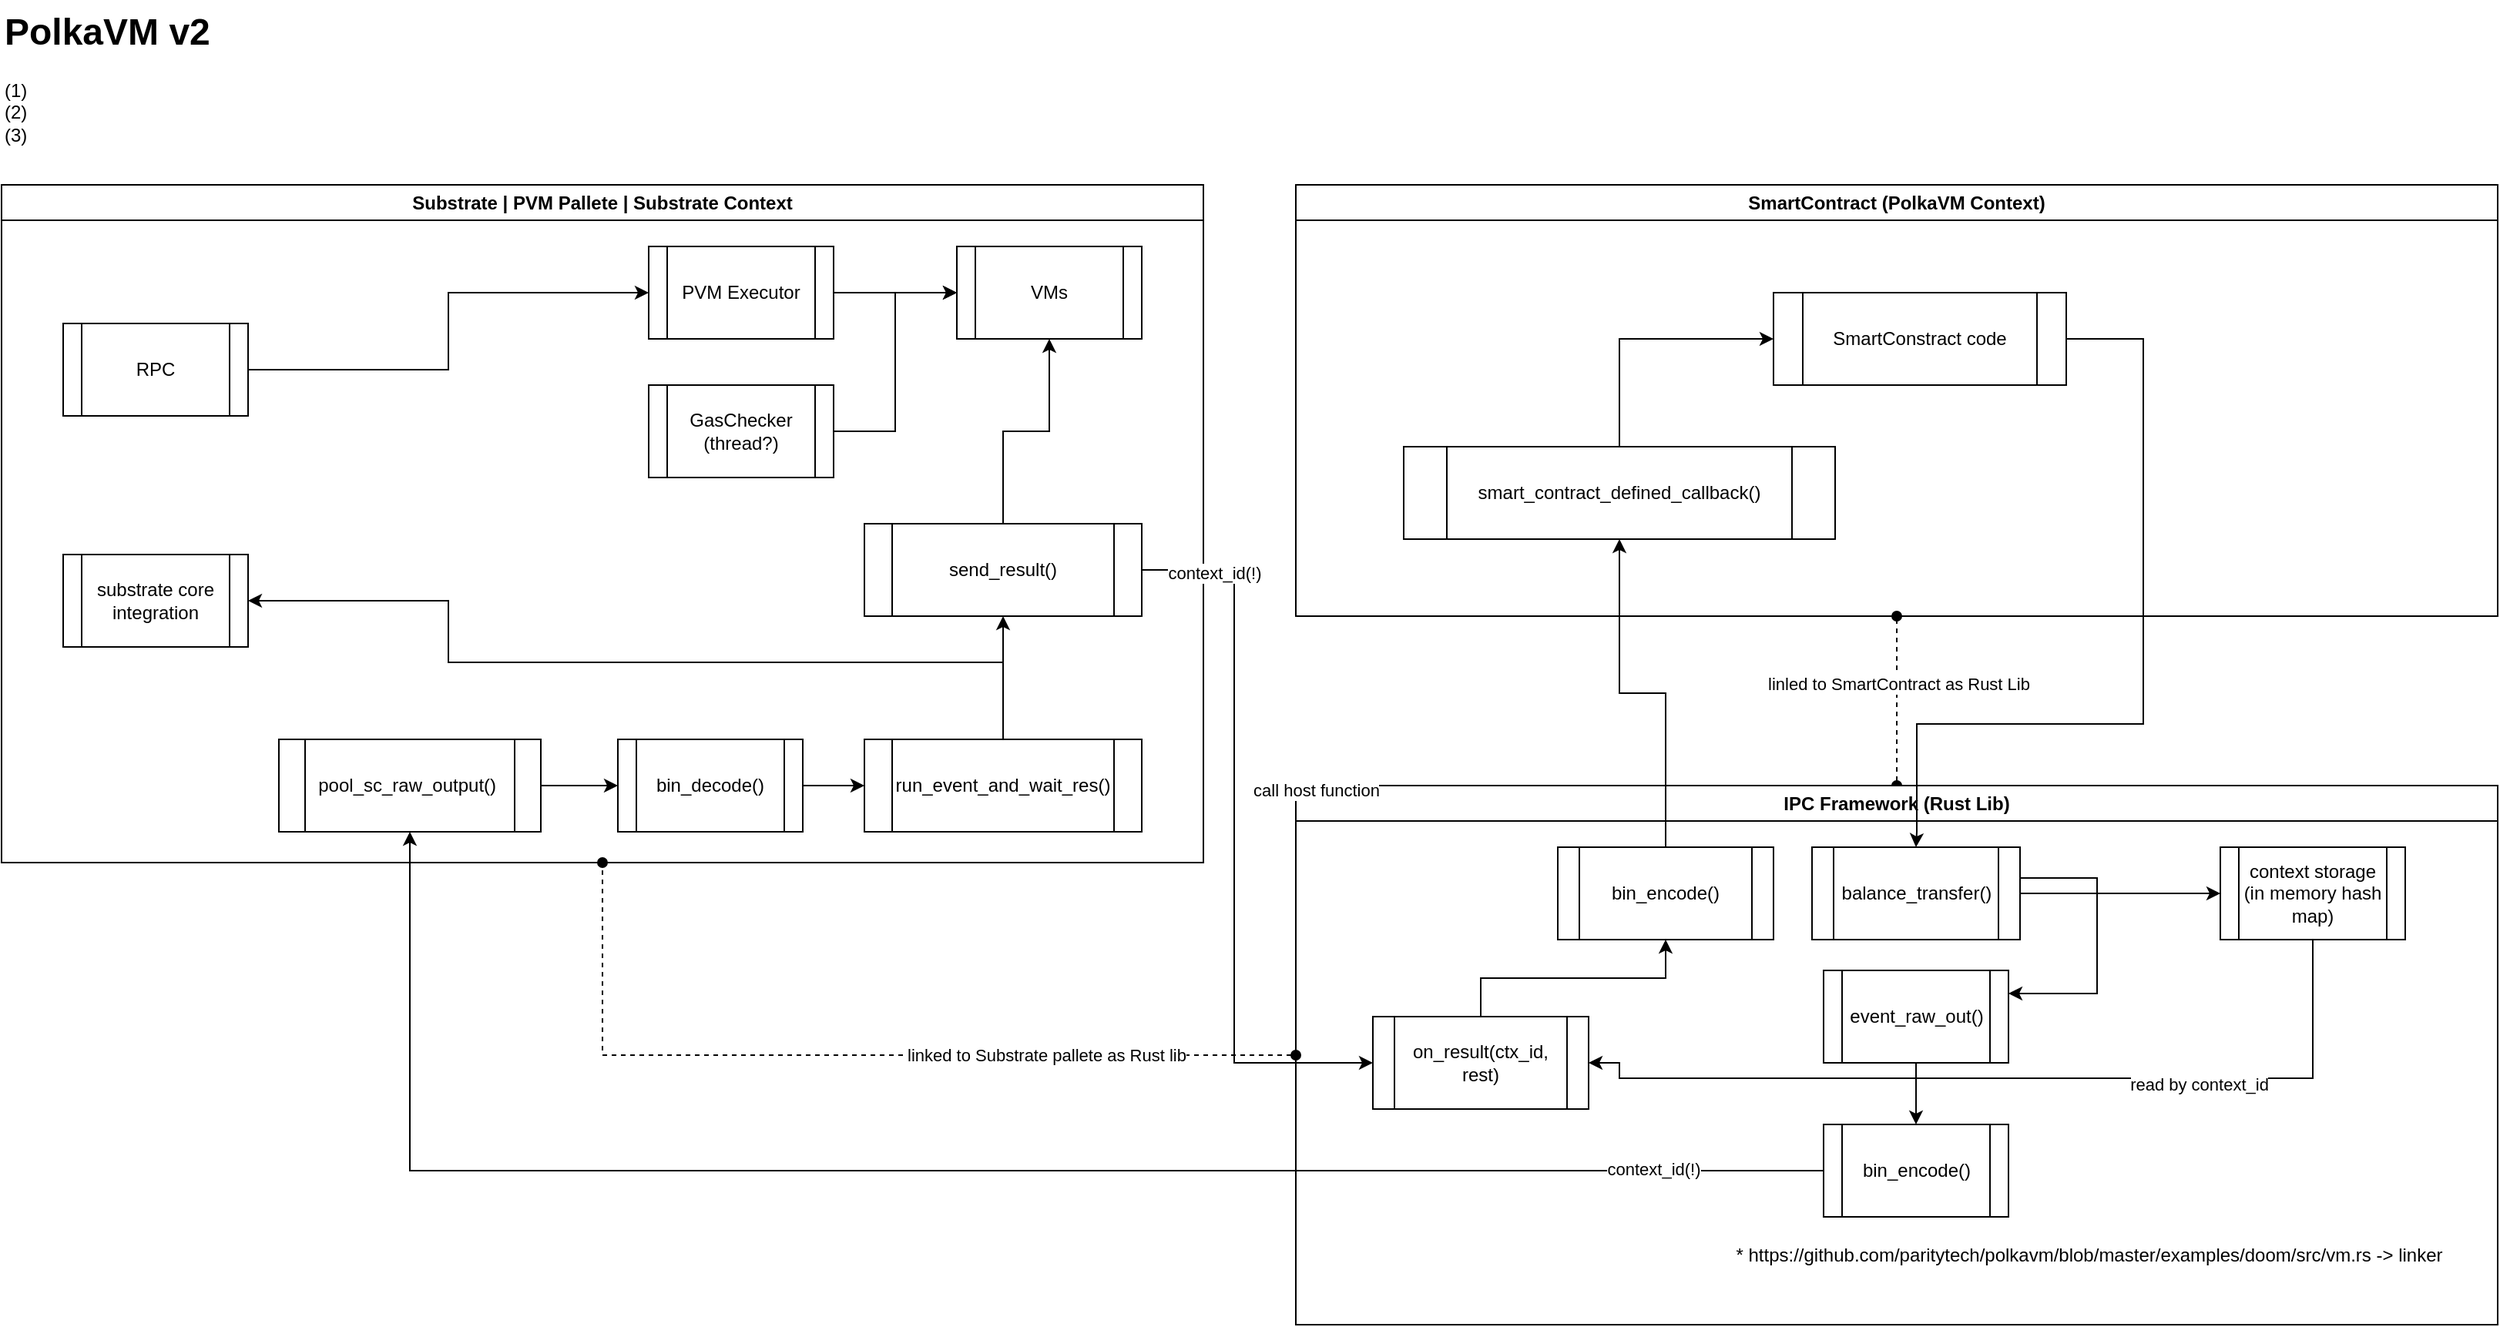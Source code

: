 <mxfile version="24.7.17">
  <diagram name="Page-1" id="Jh_l0GolnanbJkZAycdI">
    <mxGraphModel dx="1080" dy="813" grid="1" gridSize="10" guides="1" tooltips="1" connect="1" arrows="1" fold="1" page="1" pageScale="1" pageWidth="850" pageHeight="1100" math="0" shadow="0">
      <root>
        <mxCell id="0" />
        <mxCell id="1" parent="0" />
        <mxCell id="G2wznPxmLRQx4ZCRrMyh-1" value="&lt;h1 style=&quot;margin-top: 0px;&quot;&gt;PolkaVM v2&lt;/h1&gt;&lt;p&gt;(1)&lt;br&gt;(2)&lt;br&gt;(3)&lt;/p&gt;" style="text;html=1;whiteSpace=wrap;overflow=hidden;rounded=0;" vertex="1" parent="1">
          <mxGeometry x="40" y="40" width="760" height="120" as="geometry" />
        </mxCell>
        <mxCell id="G2wznPxmLRQx4ZCRrMyh-2" value="Substrate | PVM Pallete | Substrate Context" style="swimlane;whiteSpace=wrap;html=1;" vertex="1" parent="1">
          <mxGeometry x="40" y="160" width="780" height="440" as="geometry" />
        </mxCell>
        <mxCell id="G2wznPxmLRQx4ZCRrMyh-35" style="edgeStyle=orthogonalEdgeStyle;rounded=0;orthogonalLoop=1;jettySize=auto;html=1;entryX=0;entryY=0.5;entryDx=0;entryDy=0;" edge="1" parent="G2wznPxmLRQx4ZCRrMyh-2" source="G2wznPxmLRQx4ZCRrMyh-6" target="G2wznPxmLRQx4ZCRrMyh-8">
          <mxGeometry relative="1" as="geometry">
            <Array as="points">
              <mxPoint x="290" y="120" />
              <mxPoint x="290" y="70" />
            </Array>
          </mxGeometry>
        </mxCell>
        <mxCell id="G2wznPxmLRQx4ZCRrMyh-6" value="RPC" style="shape=process;whiteSpace=wrap;html=1;backgroundOutline=1;" vertex="1" parent="G2wznPxmLRQx4ZCRrMyh-2">
          <mxGeometry x="40" y="90" width="120" height="60" as="geometry" />
        </mxCell>
        <mxCell id="G2wznPxmLRQx4ZCRrMyh-33" style="edgeStyle=orthogonalEdgeStyle;rounded=0;orthogonalLoop=1;jettySize=auto;html=1;entryX=0;entryY=0.5;entryDx=0;entryDy=0;" edge="1" parent="G2wznPxmLRQx4ZCRrMyh-2" source="G2wznPxmLRQx4ZCRrMyh-7" target="G2wznPxmLRQx4ZCRrMyh-32">
          <mxGeometry relative="1" as="geometry" />
        </mxCell>
        <mxCell id="G2wznPxmLRQx4ZCRrMyh-7" value="GasChecker (thread?)" style="shape=process;whiteSpace=wrap;html=1;backgroundOutline=1;" vertex="1" parent="G2wznPxmLRQx4ZCRrMyh-2">
          <mxGeometry x="420" y="130" width="120" height="60" as="geometry" />
        </mxCell>
        <mxCell id="G2wznPxmLRQx4ZCRrMyh-34" style="edgeStyle=orthogonalEdgeStyle;rounded=0;orthogonalLoop=1;jettySize=auto;html=1;" edge="1" parent="G2wznPxmLRQx4ZCRrMyh-2" source="G2wznPxmLRQx4ZCRrMyh-8" target="G2wznPxmLRQx4ZCRrMyh-32">
          <mxGeometry relative="1" as="geometry" />
        </mxCell>
        <mxCell id="G2wznPxmLRQx4ZCRrMyh-8" value="PVM Executor" style="shape=process;whiteSpace=wrap;html=1;backgroundOutline=1;" vertex="1" parent="G2wznPxmLRQx4ZCRrMyh-2">
          <mxGeometry x="420" y="40" width="120" height="60" as="geometry" />
        </mxCell>
        <mxCell id="G2wznPxmLRQx4ZCRrMyh-20" style="edgeStyle=orthogonalEdgeStyle;rounded=0;orthogonalLoop=1;jettySize=auto;html=1;" edge="1" parent="G2wznPxmLRQx4ZCRrMyh-2" source="G2wznPxmLRQx4ZCRrMyh-15" target="G2wznPxmLRQx4ZCRrMyh-19">
          <mxGeometry relative="1" as="geometry" />
        </mxCell>
        <mxCell id="G2wznPxmLRQx4ZCRrMyh-15" value="pool_sc_raw_output()&amp;nbsp;" style="shape=process;whiteSpace=wrap;html=1;backgroundOutline=1;" vertex="1" parent="G2wznPxmLRQx4ZCRrMyh-2">
          <mxGeometry x="180" y="360" width="170" height="60" as="geometry" />
        </mxCell>
        <mxCell id="G2wznPxmLRQx4ZCRrMyh-22" style="edgeStyle=orthogonalEdgeStyle;rounded=0;orthogonalLoop=1;jettySize=auto;html=1;entryX=0;entryY=0.5;entryDx=0;entryDy=0;" edge="1" parent="G2wznPxmLRQx4ZCRrMyh-2" source="G2wznPxmLRQx4ZCRrMyh-19" target="G2wznPxmLRQx4ZCRrMyh-21">
          <mxGeometry relative="1" as="geometry" />
        </mxCell>
        <mxCell id="G2wznPxmLRQx4ZCRrMyh-19" value="bin_decode()" style="shape=process;whiteSpace=wrap;html=1;backgroundOutline=1;" vertex="1" parent="G2wznPxmLRQx4ZCRrMyh-2">
          <mxGeometry x="400" y="360" width="120" height="60" as="geometry" />
        </mxCell>
        <mxCell id="G2wznPxmLRQx4ZCRrMyh-30" style="edgeStyle=orthogonalEdgeStyle;rounded=0;orthogonalLoop=1;jettySize=auto;html=1;entryX=1;entryY=0.5;entryDx=0;entryDy=0;" edge="1" parent="G2wznPxmLRQx4ZCRrMyh-2" source="G2wznPxmLRQx4ZCRrMyh-21" target="G2wznPxmLRQx4ZCRrMyh-28">
          <mxGeometry relative="1" as="geometry">
            <Array as="points">
              <mxPoint x="650" y="310" />
              <mxPoint x="290" y="310" />
              <mxPoint x="290" y="270" />
            </Array>
          </mxGeometry>
        </mxCell>
        <mxCell id="G2wznPxmLRQx4ZCRrMyh-31" style="edgeStyle=orthogonalEdgeStyle;rounded=0;orthogonalLoop=1;jettySize=auto;html=1;" edge="1" parent="G2wznPxmLRQx4ZCRrMyh-2" source="G2wznPxmLRQx4ZCRrMyh-21" target="G2wznPxmLRQx4ZCRrMyh-25">
          <mxGeometry relative="1" as="geometry" />
        </mxCell>
        <mxCell id="G2wznPxmLRQx4ZCRrMyh-21" value="run_event_and_wait_res()" style="shape=process;whiteSpace=wrap;html=1;backgroundOutline=1;" vertex="1" parent="G2wznPxmLRQx4ZCRrMyh-2">
          <mxGeometry x="560" y="360" width="180" height="60" as="geometry" />
        </mxCell>
        <mxCell id="G2wznPxmLRQx4ZCRrMyh-28" value="substrate core integration" style="shape=process;whiteSpace=wrap;html=1;backgroundOutline=1;" vertex="1" parent="G2wznPxmLRQx4ZCRrMyh-2">
          <mxGeometry x="40" y="240" width="120" height="60" as="geometry" />
        </mxCell>
        <mxCell id="G2wznPxmLRQx4ZCRrMyh-36" style="edgeStyle=orthogonalEdgeStyle;rounded=0;orthogonalLoop=1;jettySize=auto;html=1;entryX=0.5;entryY=1;entryDx=0;entryDy=0;" edge="1" parent="G2wznPxmLRQx4ZCRrMyh-2" source="G2wznPxmLRQx4ZCRrMyh-25" target="G2wznPxmLRQx4ZCRrMyh-32">
          <mxGeometry relative="1" as="geometry" />
        </mxCell>
        <mxCell id="G2wznPxmLRQx4ZCRrMyh-25" value="send_result()" style="shape=process;whiteSpace=wrap;html=1;backgroundOutline=1;" vertex="1" parent="G2wznPxmLRQx4ZCRrMyh-2">
          <mxGeometry x="560" y="220" width="180" height="60" as="geometry" />
        </mxCell>
        <mxCell id="G2wznPxmLRQx4ZCRrMyh-32" value="VMs" style="shape=process;whiteSpace=wrap;html=1;backgroundOutline=1;" vertex="1" parent="G2wznPxmLRQx4ZCRrMyh-2">
          <mxGeometry x="620" y="40" width="120" height="60" as="geometry" />
        </mxCell>
        <mxCell id="G2wznPxmLRQx4ZCRrMyh-4" value="SmartContract (PolkaVM Context)" style="swimlane;whiteSpace=wrap;html=1;" vertex="1" parent="1">
          <mxGeometry x="880" y="160" width="780" height="280" as="geometry" />
        </mxCell>
        <mxCell id="G2wznPxmLRQx4ZCRrMyh-52" style="edgeStyle=orthogonalEdgeStyle;rounded=0;orthogonalLoop=1;jettySize=auto;html=1;entryX=0;entryY=0.5;entryDx=0;entryDy=0;" edge="1" parent="G2wznPxmLRQx4ZCRrMyh-4" source="G2wznPxmLRQx4ZCRrMyh-46" target="G2wznPxmLRQx4ZCRrMyh-51">
          <mxGeometry relative="1" as="geometry" />
        </mxCell>
        <mxCell id="G2wznPxmLRQx4ZCRrMyh-46" value="smart_contract_defined_callback()" style="shape=process;whiteSpace=wrap;html=1;backgroundOutline=1;" vertex="1" parent="G2wznPxmLRQx4ZCRrMyh-4">
          <mxGeometry x="70" y="170" width="280" height="60" as="geometry" />
        </mxCell>
        <mxCell id="G2wznPxmLRQx4ZCRrMyh-51" value="SmartConstract code" style="shape=process;whiteSpace=wrap;html=1;backgroundOutline=1;" vertex="1" parent="G2wznPxmLRQx4ZCRrMyh-4">
          <mxGeometry x="310" y="70" width="190" height="60" as="geometry" />
        </mxCell>
        <mxCell id="G2wznPxmLRQx4ZCRrMyh-39" style="edgeStyle=orthogonalEdgeStyle;rounded=0;orthogonalLoop=1;jettySize=auto;html=1;entryX=0.5;entryY=1;entryDx=0;entryDy=0;startArrow=oval;startFill=1;endArrow=oval;endFill=1;dashed=1;" edge="1" parent="1" source="G2wznPxmLRQx4ZCRrMyh-5" target="G2wznPxmLRQx4ZCRrMyh-4">
          <mxGeometry relative="1" as="geometry" />
        </mxCell>
        <mxCell id="G2wznPxmLRQx4ZCRrMyh-40" value="linled to SmartContract as Rust Lib" style="edgeLabel;html=1;align=center;verticalAlign=middle;resizable=0;points=[];" vertex="1" connectable="0" parent="G2wznPxmLRQx4ZCRrMyh-39">
          <mxGeometry x="0.196" y="-1" relative="1" as="geometry">
            <mxPoint as="offset" />
          </mxGeometry>
        </mxCell>
        <mxCell id="G2wznPxmLRQx4ZCRrMyh-41" style="edgeStyle=orthogonalEdgeStyle;rounded=0;orthogonalLoop=1;jettySize=auto;html=1;entryX=0.5;entryY=1;entryDx=0;entryDy=0;dashed=1;endArrow=oval;endFill=1;startArrow=oval;startFill=1;" edge="1" parent="1" source="G2wznPxmLRQx4ZCRrMyh-5" target="G2wznPxmLRQx4ZCRrMyh-2">
          <mxGeometry relative="1" as="geometry" />
        </mxCell>
        <mxCell id="G2wznPxmLRQx4ZCRrMyh-42" value="linked to Substrate pallete as Rust lib" style="edgeLabel;html=1;align=center;verticalAlign=middle;resizable=0;points=[];" vertex="1" connectable="0" parent="G2wznPxmLRQx4ZCRrMyh-41">
          <mxGeometry x="-0.436" relative="1" as="geometry">
            <mxPoint as="offset" />
          </mxGeometry>
        </mxCell>
        <mxCell id="G2wznPxmLRQx4ZCRrMyh-5" value="IPC Framework (Rust Lib)" style="swimlane;whiteSpace=wrap;html=1;startSize=23;" vertex="1" parent="1">
          <mxGeometry x="880" y="550" width="780" height="350" as="geometry" />
        </mxCell>
        <mxCell id="G2wznPxmLRQx4ZCRrMyh-11" value="*&amp;nbsp;https://github.com/paritytech/polkavm/blob/master/examples/doom/src/vm.rs -&amp;gt; linker" style="text;html=1;align=center;verticalAlign=middle;whiteSpace=wrap;rounded=0;" vertex="1" parent="G2wznPxmLRQx4ZCRrMyh-5">
          <mxGeometry x="250" y="290" width="530" height="30" as="geometry" />
        </mxCell>
        <mxCell id="G2wznPxmLRQx4ZCRrMyh-17" style="edgeStyle=orthogonalEdgeStyle;rounded=0;orthogonalLoop=1;jettySize=auto;html=1;entryX=0.5;entryY=0;entryDx=0;entryDy=0;" edge="1" parent="G2wznPxmLRQx4ZCRrMyh-5" source="G2wznPxmLRQx4ZCRrMyh-10" target="G2wznPxmLRQx4ZCRrMyh-14">
          <mxGeometry relative="1" as="geometry" />
        </mxCell>
        <mxCell id="G2wznPxmLRQx4ZCRrMyh-50" style="edgeStyle=orthogonalEdgeStyle;rounded=0;orthogonalLoop=1;jettySize=auto;html=1;entryX=0;entryY=0.5;entryDx=0;entryDy=0;startArrow=none;startFill=0;exitX=1;exitY=0.5;exitDx=0;exitDy=0;" edge="1" parent="G2wznPxmLRQx4ZCRrMyh-5" source="G2wznPxmLRQx4ZCRrMyh-61" target="G2wznPxmLRQx4ZCRrMyh-47">
          <mxGeometry relative="1" as="geometry" />
        </mxCell>
        <mxCell id="G2wznPxmLRQx4ZCRrMyh-10" value="event_raw_out()" style="shape=process;whiteSpace=wrap;html=1;backgroundOutline=1;" vertex="1" parent="G2wznPxmLRQx4ZCRrMyh-5">
          <mxGeometry x="342.5" y="120" width="120" height="60" as="geometry" />
        </mxCell>
        <mxCell id="G2wznPxmLRQx4ZCRrMyh-14" value="bin_encode()" style="shape=process;whiteSpace=wrap;html=1;backgroundOutline=1;" vertex="1" parent="G2wznPxmLRQx4ZCRrMyh-5">
          <mxGeometry x="342.5" y="220" width="120" height="60" as="geometry" />
        </mxCell>
        <mxCell id="G2wznPxmLRQx4ZCRrMyh-38" value="on_result(ctx_id, rest)" style="shape=process;whiteSpace=wrap;html=1;backgroundOutline=1;" vertex="1" parent="G2wznPxmLRQx4ZCRrMyh-5">
          <mxGeometry x="50" y="150" width="140" height="60" as="geometry" />
        </mxCell>
        <mxCell id="G2wznPxmLRQx4ZCRrMyh-49" style="edgeStyle=orthogonalEdgeStyle;rounded=0;orthogonalLoop=1;jettySize=auto;html=1;" edge="1" parent="G2wznPxmLRQx4ZCRrMyh-5" source="G2wznPxmLRQx4ZCRrMyh-47" target="G2wznPxmLRQx4ZCRrMyh-38">
          <mxGeometry relative="1" as="geometry">
            <Array as="points">
              <mxPoint x="660" y="190" />
              <mxPoint x="210" y="190" />
              <mxPoint x="210" y="180" />
            </Array>
          </mxGeometry>
        </mxCell>
        <mxCell id="G2wznPxmLRQx4ZCRrMyh-56" value="read by context_id" style="edgeLabel;html=1;align=center;verticalAlign=middle;resizable=0;points=[];" vertex="1" connectable="0" parent="G2wznPxmLRQx4ZCRrMyh-49">
          <mxGeometry x="-0.428" y="4" relative="1" as="geometry">
            <mxPoint x="-1" as="offset" />
          </mxGeometry>
        </mxCell>
        <mxCell id="G2wznPxmLRQx4ZCRrMyh-47" value="context storage (in memory hash map)" style="shape=process;whiteSpace=wrap;html=1;backgroundOutline=1;" vertex="1" parent="G2wznPxmLRQx4ZCRrMyh-5">
          <mxGeometry x="600" y="40" width="120" height="60" as="geometry" />
        </mxCell>
        <mxCell id="G2wznPxmLRQx4ZCRrMyh-62" style="edgeStyle=orthogonalEdgeStyle;rounded=0;orthogonalLoop=1;jettySize=auto;html=1;entryX=1;entryY=0.25;entryDx=0;entryDy=0;" edge="1" parent="G2wznPxmLRQx4ZCRrMyh-5" source="G2wznPxmLRQx4ZCRrMyh-61" target="G2wznPxmLRQx4ZCRrMyh-10">
          <mxGeometry relative="1" as="geometry">
            <Array as="points">
              <mxPoint x="520" y="60" />
              <mxPoint x="520" y="135" />
            </Array>
          </mxGeometry>
        </mxCell>
        <mxCell id="G2wznPxmLRQx4ZCRrMyh-61" value="balance_transfer()" style="shape=process;whiteSpace=wrap;html=1;backgroundOutline=1;" vertex="1" parent="G2wznPxmLRQx4ZCRrMyh-5">
          <mxGeometry x="335" y="40" width="135" height="60" as="geometry" />
        </mxCell>
        <mxCell id="G2wznPxmLRQx4ZCRrMyh-57" value="bin_encode()" style="shape=process;whiteSpace=wrap;html=1;backgroundOutline=1;" vertex="1" parent="G2wznPxmLRQx4ZCRrMyh-5">
          <mxGeometry x="170" y="40" width="140" height="60" as="geometry" />
        </mxCell>
        <mxCell id="G2wznPxmLRQx4ZCRrMyh-58" value="" style="edgeStyle=orthogonalEdgeStyle;rounded=0;orthogonalLoop=1;jettySize=auto;html=1;entryX=0.5;entryY=1;entryDx=0;entryDy=0;" edge="1" parent="G2wznPxmLRQx4ZCRrMyh-5" source="G2wznPxmLRQx4ZCRrMyh-38" target="G2wznPxmLRQx4ZCRrMyh-57">
          <mxGeometry relative="1" as="geometry">
            <mxPoint x="210" y="160" as="sourcePoint" />
            <mxPoint x="210" y="-80" as="targetPoint" />
          </mxGeometry>
        </mxCell>
        <mxCell id="G2wznPxmLRQx4ZCRrMyh-16" style="edgeStyle=orthogonalEdgeStyle;rounded=0;orthogonalLoop=1;jettySize=auto;html=1;" edge="1" parent="1" source="G2wznPxmLRQx4ZCRrMyh-14" target="G2wznPxmLRQx4ZCRrMyh-15">
          <mxGeometry relative="1" as="geometry" />
        </mxCell>
        <mxCell id="G2wznPxmLRQx4ZCRrMyh-54" value="context_id(!)" style="edgeLabel;html=1;align=center;verticalAlign=middle;resizable=0;points=[];" vertex="1" connectable="0" parent="G2wznPxmLRQx4ZCRrMyh-16">
          <mxGeometry x="-0.805" y="-1" relative="1" as="geometry">
            <mxPoint as="offset" />
          </mxGeometry>
        </mxCell>
        <mxCell id="G2wznPxmLRQx4ZCRrMyh-44" style="edgeStyle=orthogonalEdgeStyle;rounded=0;orthogonalLoop=1;jettySize=auto;html=1;entryX=0;entryY=0.5;entryDx=0;entryDy=0;" edge="1" parent="1" source="G2wznPxmLRQx4ZCRrMyh-25" target="G2wznPxmLRQx4ZCRrMyh-38">
          <mxGeometry relative="1" as="geometry">
            <Array as="points">
              <mxPoint x="840" y="410" />
              <mxPoint x="840" y="730" />
            </Array>
          </mxGeometry>
        </mxCell>
        <mxCell id="G2wznPxmLRQx4ZCRrMyh-45" value="call host function" style="edgeLabel;html=1;align=center;verticalAlign=middle;resizable=0;points=[];" vertex="1" connectable="0" parent="G2wznPxmLRQx4ZCRrMyh-44">
          <mxGeometry x="-0.704" y="3" relative="1" as="geometry">
            <mxPoint x="50" y="133" as="offset" />
          </mxGeometry>
        </mxCell>
        <mxCell id="G2wznPxmLRQx4ZCRrMyh-55" value="context_id(!)" style="edgeLabel;html=1;align=center;verticalAlign=middle;resizable=0;points=[];" vertex="1" connectable="0" parent="G2wznPxmLRQx4ZCRrMyh-44">
          <mxGeometry x="-0.797" y="-2" relative="1" as="geometry">
            <mxPoint x="-1" as="offset" />
          </mxGeometry>
        </mxCell>
        <mxCell id="G2wznPxmLRQx4ZCRrMyh-48" style="edgeStyle=orthogonalEdgeStyle;rounded=0;orthogonalLoop=1;jettySize=auto;html=1;entryX=0.5;entryY=1;entryDx=0;entryDy=0;" edge="1" parent="1" source="G2wznPxmLRQx4ZCRrMyh-57" target="G2wznPxmLRQx4ZCRrMyh-46">
          <mxGeometry relative="1" as="geometry" />
        </mxCell>
        <mxCell id="G2wznPxmLRQx4ZCRrMyh-53" style="edgeStyle=orthogonalEdgeStyle;rounded=0;orthogonalLoop=1;jettySize=auto;html=1;entryX=0.5;entryY=0;entryDx=0;entryDy=0;" edge="1" parent="1" source="G2wznPxmLRQx4ZCRrMyh-51" target="G2wznPxmLRQx4ZCRrMyh-61">
          <mxGeometry relative="1" as="geometry">
            <mxPoint x="1275" y="690" as="targetPoint" />
            <Array as="points">
              <mxPoint x="1430" y="260" />
              <mxPoint x="1430" y="510" />
              <mxPoint x="1283" y="510" />
              <mxPoint x="1283" y="580" />
            </Array>
          </mxGeometry>
        </mxCell>
      </root>
    </mxGraphModel>
  </diagram>
</mxfile>
